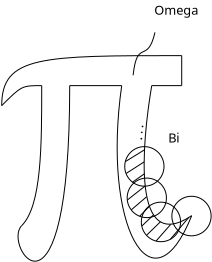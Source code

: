 <?xml version="1.0" encoding="UTF-8"?>
<dia:diagram xmlns:dia="http://www.lysator.liu.se/~alla/dia/">
  <dia:layer name="Bakgrund" visible="true" connectable="true" active="true">
    <dia:object type="Standard - BezierLine" version="0" id="O0">
      <dia:attribute name="obj_pos">
        <dia:point val="2.984,-9.272"/>
      </dia:attribute>
      <dia:attribute name="obj_bb">
        <dia:rectangle val="2.959,-11.797;12.009,-9.247"/>
      </dia:attribute>
      <dia:attribute name="bez_points">
        <dia:point val="2.984,-9.272"/>
        <dia:point val="2.984,-11.772"/>
        <dia:point val="4.984,-11.772"/>
        <dia:point val="11.984,-11.772"/>
      </dia:attribute>
      <dia:attribute name="corner_types">
        <dia:enum val="0"/>
        <dia:enum val="0"/>
      </dia:attribute>
      <dia:attribute name="line_width">
        <dia:real val="0.05"/>
      </dia:attribute>
    </dia:object>
    <dia:object type="Standard - BezierLine" version="0" id="O1">
      <dia:attribute name="obj_pos">
        <dia:point val="2.984,-9.272"/>
      </dia:attribute>
      <dia:attribute name="obj_bb">
        <dia:rectangle val="2.948,-10.297;5.009,-9.237"/>
      </dia:attribute>
      <dia:attribute name="bez_points">
        <dia:point val="2.984,-9.272"/>
        <dia:point val="3.984,-10.272"/>
        <dia:point val="3.988,-10.272"/>
        <dia:point val="4.984,-10.272"/>
      </dia:attribute>
      <dia:attribute name="corner_types">
        <dia:enum val="0"/>
        <dia:enum val="0"/>
      </dia:attribute>
      <dia:attribute name="line_width">
        <dia:real val="0.05"/>
      </dia:attribute>
    </dia:object>
    <dia:object type="Standard - BezierLine" version="0" id="O2">
      <dia:attribute name="obj_pos">
        <dia:point val="4.984,-10.272"/>
      </dia:attribute>
      <dia:attribute name="obj_bb">
        <dia:rectangle val="3.948,-10.297;5.009,-3.237"/>
      </dia:attribute>
      <dia:attribute name="bez_points">
        <dia:point val="4.984,-10.272"/>
        <dia:point val="4.984,-7.272"/>
        <dia:point val="4.984,-4.272"/>
        <dia:point val="3.984,-3.272"/>
      </dia:attribute>
      <dia:attribute name="corner_types">
        <dia:enum val="0"/>
        <dia:enum val="0"/>
      </dia:attribute>
      <dia:attribute name="line_width">
        <dia:real val="0.05"/>
      </dia:attribute>
    </dia:object>
    <dia:object type="Standard - BezierLine" version="0" id="O3">
      <dia:attribute name="obj_pos">
        <dia:point val="3.984,-3.272"/>
      </dia:attribute>
      <dia:attribute name="obj_bb">
        <dia:rectangle val="3.775,-10.297;6.409,-1.469"/>
      </dia:attribute>
      <dia:attribute name="bez_points">
        <dia:point val="3.984,-3.272"/>
        <dia:point val="2.984,-2.272"/>
        <dia:point val="6.384,2.728"/>
        <dia:point val="6.384,-10.272"/>
      </dia:attribute>
      <dia:attribute name="corner_types">
        <dia:enum val="0"/>
        <dia:enum val="0"/>
      </dia:attribute>
      <dia:attribute name="line_width">
        <dia:real val="0.05"/>
      </dia:attribute>
    </dia:object>
    <dia:object type="Standard - Line" version="0" id="O4">
      <dia:attribute name="obj_pos">
        <dia:point val="6.384,-10.272"/>
      </dia:attribute>
      <dia:attribute name="obj_bb">
        <dia:rectangle val="6.359,-10.297;9.009,-10.247"/>
      </dia:attribute>
      <dia:attribute name="conn_endpoints">
        <dia:point val="6.384,-10.272"/>
        <dia:point val="8.984,-10.272"/>
      </dia:attribute>
      <dia:attribute name="numcp">
        <dia:int val="1"/>
      </dia:attribute>
      <dia:attribute name="line_width">
        <dia:real val="0.05"/>
      </dia:attribute>
    </dia:object>
    <dia:object type="Standard - BezierLine" version="0" id="O5">
      <dia:attribute name="obj_pos">
        <dia:point val="8.984,-10.272"/>
      </dia:attribute>
      <dia:attribute name="obj_bb">
        <dia:rectangle val="8.731,-10.3;12.516,-1.621"/>
      </dia:attribute>
      <dia:attribute name="bez_points">
        <dia:point val="8.984,-10.272"/>
        <dia:point val="7.984,-3.272"/>
        <dia:point val="10.484,1.23"/>
        <dia:point val="12.484,-3.77"/>
      </dia:attribute>
      <dia:attribute name="corner_types">
        <dia:enum val="0"/>
        <dia:enum val="0"/>
      </dia:attribute>
      <dia:attribute name="line_width">
        <dia:real val="0.05"/>
      </dia:attribute>
    </dia:object>
    <dia:object type="Standard - BezierLine" version="0" id="O6">
      <dia:attribute name="obj_pos">
        <dia:point val="10.484,-10.272"/>
      </dia:attribute>
      <dia:attribute name="obj_bb">
        <dia:rectangle val="10.081,-10.301;12.519,-3.317"/>
      </dia:attribute>
      <dia:attribute name="bez_points">
        <dia:point val="10.484,-10.272"/>
        <dia:point val="9.984,-7.272"/>
        <dia:point val="9.484,-1.77"/>
        <dia:point val="12.484,-3.77"/>
      </dia:attribute>
      <dia:attribute name="corner_types">
        <dia:enum val="0"/>
        <dia:enum val="0"/>
      </dia:attribute>
      <dia:attribute name="line_width">
        <dia:real val="0.05"/>
      </dia:attribute>
    </dia:object>
    <dia:object type="Standard - Line" version="0" id="O7">
      <dia:attribute name="obj_pos">
        <dia:point val="10.484,-10.272"/>
      </dia:attribute>
      <dia:attribute name="obj_bb">
        <dia:rectangle val="10.459,-10.297;12.009,-10.247"/>
      </dia:attribute>
      <dia:attribute name="conn_endpoints">
        <dia:point val="10.484,-10.272"/>
        <dia:point val="11.984,-10.272"/>
      </dia:attribute>
      <dia:attribute name="numcp">
        <dia:int val="1"/>
      </dia:attribute>
      <dia:attribute name="line_width">
        <dia:real val="0.05"/>
      </dia:attribute>
    </dia:object>
    <dia:object type="Standard - Line" version="0" id="O8">
      <dia:attribute name="obj_pos">
        <dia:point val="11.984,-10.272"/>
      </dia:attribute>
      <dia:attribute name="obj_bb">
        <dia:rectangle val="11.959,-11.797;12.009,-10.247"/>
      </dia:attribute>
      <dia:attribute name="conn_endpoints">
        <dia:point val="11.984,-10.272"/>
        <dia:point val="11.984,-11.772"/>
      </dia:attribute>
      <dia:attribute name="numcp">
        <dia:int val="1"/>
      </dia:attribute>
      <dia:attribute name="line_width">
        <dia:real val="0.05"/>
      </dia:attribute>
    </dia:object>
    <dia:object type="Standard - BezierLine" version="0" id="O9">
      <dia:attribute name="obj_pos">
        <dia:point val="9.554,-10.79"/>
      </dia:attribute>
      <dia:attribute name="obj_bb">
        <dia:rectangle val="9.526,-12.965;10.677,-10.763"/>
      </dia:attribute>
      <dia:attribute name="bez_points">
        <dia:point val="9.554,-10.79"/>
        <dia:point val="9.764,-12.682"/>
        <dia:point val="10.269,-11.295"/>
        <dia:point val="10.647,-12.935"/>
      </dia:attribute>
      <dia:attribute name="corner_types">
        <dia:enum val="0"/>
        <dia:enum val="0"/>
      </dia:attribute>
      <dia:attribute name="line_width">
        <dia:real val="0.05"/>
      </dia:attribute>
    </dia:object>
    <dia:object type="Standard - Text" version="1" id="O10">
      <dia:attribute name="obj_pos">
        <dia:point val="10.605,-13.818"/>
      </dia:attribute>
      <dia:attribute name="obj_bb">
        <dia:rectangle val="10.605,-14.412;12.92,-13.667"/>
      </dia:attribute>
      <dia:attribute name="text">
        <dia:composite type="text">
          <dia:attribute name="string">
            <dia:string>#Omega#</dia:string>
          </dia:attribute>
          <dia:attribute name="font">
            <dia:font family="sans" style="0" name="Helvetica"/>
          </dia:attribute>
          <dia:attribute name="height">
            <dia:real val="0.8"/>
          </dia:attribute>
          <dia:attribute name="pos">
            <dia:point val="10.605,-13.818"/>
          </dia:attribute>
          <dia:attribute name="color">
            <dia:color val="#000000ff"/>
          </dia:attribute>
          <dia:attribute name="alignment">
            <dia:enum val="0"/>
          </dia:attribute>
        </dia:composite>
      </dia:attribute>
      <dia:attribute name="valign">
        <dia:enum val="3"/>
      </dia:attribute>
    </dia:object>
    <dia:object type="Standard - Ellipse" version="0" id="O11">
      <dia:attribute name="obj_pos">
        <dia:point val="11.492,-4.739"/>
      </dia:attribute>
      <dia:attribute name="obj_bb">
        <dia:rectangle val="11.467,-4.764;13.48,-2.737"/>
      </dia:attribute>
      <dia:attribute name="elem_corner">
        <dia:point val="11.492,-4.739"/>
      </dia:attribute>
      <dia:attribute name="elem_width">
        <dia:real val="1.963"/>
      </dia:attribute>
      <dia:attribute name="elem_height">
        <dia:real val="1.977"/>
      </dia:attribute>
      <dia:attribute name="border_width">
        <dia:real val="0.05"/>
      </dia:attribute>
      <dia:attribute name="show_background">
        <dia:boolean val="false"/>
      </dia:attribute>
    </dia:object>
    <dia:object type="Standard - Ellipse" version="0" id="O12">
      <dia:attribute name="obj_pos">
        <dia:point val="9.965,-4.445"/>
      </dia:attribute>
      <dia:attribute name="obj_bb">
        <dia:rectangle val="9.94,-4.47;11.952,-2.444"/>
      </dia:attribute>
      <dia:attribute name="elem_corner">
        <dia:point val="9.965,-4.445"/>
      </dia:attribute>
      <dia:attribute name="elem_width">
        <dia:real val="1.963"/>
      </dia:attribute>
      <dia:attribute name="elem_height">
        <dia:real val="1.977"/>
      </dia:attribute>
      <dia:attribute name="border_width">
        <dia:real val="0.05"/>
      </dia:attribute>
      <dia:attribute name="show_background">
        <dia:boolean val="false"/>
      </dia:attribute>
    </dia:object>
    <dia:object type="Standard - Ellipse" version="0" id="O13">
      <dia:attribute name="obj_pos">
        <dia:point val="9.257,-5.649"/>
      </dia:attribute>
      <dia:attribute name="obj_bb">
        <dia:rectangle val="9.232,-5.674;11.245,-3.647"/>
      </dia:attribute>
      <dia:attribute name="elem_corner">
        <dia:point val="9.257,-5.649"/>
      </dia:attribute>
      <dia:attribute name="elem_width">
        <dia:real val="1.963"/>
      </dia:attribute>
      <dia:attribute name="elem_height">
        <dia:real val="1.977"/>
      </dia:attribute>
      <dia:attribute name="border_width">
        <dia:real val="0.05"/>
      </dia:attribute>
      <dia:attribute name="show_background">
        <dia:boolean val="false"/>
      </dia:attribute>
    </dia:object>
    <dia:object type="Standard - Ellipse" version="0" id="O14">
      <dia:attribute name="obj_pos">
        <dia:point val="9.136,-7.221"/>
      </dia:attribute>
      <dia:attribute name="obj_bb">
        <dia:rectangle val="9.111,-7.246;11.124,-5.219"/>
      </dia:attribute>
      <dia:attribute name="elem_corner">
        <dia:point val="9.136,-7.221"/>
      </dia:attribute>
      <dia:attribute name="elem_width">
        <dia:real val="1.963"/>
      </dia:attribute>
      <dia:attribute name="elem_height">
        <dia:real val="1.977"/>
      </dia:attribute>
      <dia:attribute name="border_width">
        <dia:real val="0.05"/>
      </dia:attribute>
      <dia:attribute name="show_background">
        <dia:boolean val="false"/>
      </dia:attribute>
    </dia:object>
    <dia:object type="Standard - Line" version="0" id="O15">
      <dia:attribute name="obj_pos">
        <dia:point val="10.108,-6.46"/>
      </dia:attribute>
      <dia:attribute name="obj_bb">
        <dia:rectangle val="9.177,-6.494;10.142,-5.85"/>
      </dia:attribute>
      <dia:attribute name="conn_endpoints">
        <dia:point val="10.108,-6.46"/>
        <dia:point val="9.211,-5.885"/>
      </dia:attribute>
      <dia:attribute name="numcp">
        <dia:int val="1"/>
      </dia:attribute>
      <dia:attribute name="line_width">
        <dia:real val="0.05"/>
      </dia:attribute>
    </dia:object>
    <dia:object type="Standard - Line" version="0" id="O16">
      <dia:attribute name="obj_pos">
        <dia:point val="10.114,-5.861"/>
      </dia:attribute>
      <dia:attribute name="obj_bb">
        <dia:rectangle val="9.488,-5.895;10.148,-5.41"/>
      </dia:attribute>
      <dia:attribute name="conn_endpoints">
        <dia:point val="10.114,-5.861"/>
        <dia:point val="9.523,-5.445"/>
      </dia:attribute>
      <dia:attribute name="numcp">
        <dia:int val="1"/>
      </dia:attribute>
      <dia:attribute name="line_width">
        <dia:real val="0.05"/>
      </dia:attribute>
    </dia:object>
    <dia:object type="Standard - Line" version="0" id="O17">
      <dia:attribute name="obj_pos">
        <dia:point val="10.12,-7.062"/>
      </dia:attribute>
      <dia:attribute name="obj_bb">
        <dia:rectangle val="9.147,-7.096;10.155,-6.448"/>
      </dia:attribute>
      <dia:attribute name="conn_endpoints">
        <dia:point val="10.12,-7.062"/>
        <dia:point val="9.181,-6.482"/>
      </dia:attribute>
      <dia:attribute name="numcp">
        <dia:int val="1"/>
      </dia:attribute>
      <dia:attribute name="line_width">
        <dia:real val="0.05"/>
      </dia:attribute>
    </dia:object>
    <dia:object type="Standard - Line" version="0" id="O18">
      <dia:attribute name="obj_pos">
        <dia:point val="10.156,-5.255"/>
      </dia:attribute>
      <dia:attribute name="obj_bb">
        <dia:rectangle val="9.24,-5.29;10.191,-4.525"/>
      </dia:attribute>
      <dia:attribute name="conn_endpoints">
        <dia:point val="10.156,-5.255"/>
        <dia:point val="9.275,-4.56"/>
      </dia:attribute>
      <dia:attribute name="numcp">
        <dia:int val="1"/>
      </dia:attribute>
      <dia:attribute name="line_width">
        <dia:real val="0.05"/>
      </dia:attribute>
    </dia:object>
    <dia:object type="Standard - Line" version="0" id="O19">
      <dia:attribute name="obj_pos">
        <dia:point val="10.23,-4.716"/>
      </dia:attribute>
      <dia:attribute name="obj_bb">
        <dia:rectangle val="9.43,-4.751;10.266,-4.028"/>
      </dia:attribute>
      <dia:attribute name="conn_endpoints">
        <dia:point val="10.23,-4.716"/>
        <dia:point val="9.465,-4.063"/>
      </dia:attribute>
      <dia:attribute name="numcp">
        <dia:int val="1"/>
      </dia:attribute>
      <dia:attribute name="line_width">
        <dia:real val="0.05"/>
      </dia:attribute>
    </dia:object>
    <dia:object type="Standard - Line" version="0" id="O20">
      <dia:attribute name="obj_pos">
        <dia:point val="10.368,-4.241"/>
      </dia:attribute>
      <dia:attribute name="obj_bb">
        <dia:rectangle val="9.848,-4.277;10.403,-3.705"/>
      </dia:attribute>
      <dia:attribute name="conn_endpoints">
        <dia:point val="10.368,-4.241"/>
        <dia:point val="9.884,-3.741"/>
      </dia:attribute>
      <dia:attribute name="numcp">
        <dia:int val="1"/>
      </dia:attribute>
      <dia:attribute name="line_width">
        <dia:real val="0.05"/>
      </dia:attribute>
    </dia:object>
    <dia:object type="Standard - Line" version="0" id="O21">
      <dia:attribute name="obj_pos">
        <dia:point val="10.564,-3.8"/>
      </dia:attribute>
      <dia:attribute name="obj_bb">
        <dia:rectangle val="9.964,-3.836;10.599,-3.222"/>
      </dia:attribute>
      <dia:attribute name="conn_endpoints">
        <dia:point val="10.564,-3.8"/>
        <dia:point val="9.999,-3.258"/>
      </dia:attribute>
      <dia:attribute name="numcp">
        <dia:int val="1"/>
      </dia:attribute>
      <dia:attribute name="line_width">
        <dia:real val="0.05"/>
      </dia:attribute>
    </dia:object>
    <dia:object type="Standard - Line" version="0" id="O22">
      <dia:attribute name="obj_pos">
        <dia:point val="10.924,-3.468"/>
      </dia:attribute>
      <dia:attribute name="obj_bb">
        <dia:rectangle val="10.201,-3.503;10.96,-2.765"/>
      </dia:attribute>
      <dia:attribute name="conn_endpoints">
        <dia:point val="10.924,-3.468"/>
        <dia:point val="10.237,-2.801"/>
      </dia:attribute>
      <dia:attribute name="numcp">
        <dia:int val="1"/>
      </dia:attribute>
      <dia:attribute name="line_width">
        <dia:real val="0.05"/>
      </dia:attribute>
    </dia:object>
    <dia:object type="Standard - Line" version="0" id="O23">
      <dia:attribute name="obj_pos">
        <dia:point val="11.434,-3.334"/>
      </dia:attribute>
      <dia:attribute name="obj_bb">
        <dia:rectangle val="10.666,-3.369;11.469,-2.466"/>
      </dia:attribute>
      <dia:attribute name="conn_endpoints">
        <dia:point val="11.434,-3.334"/>
        <dia:point val="10.701,-2.501"/>
      </dia:attribute>
      <dia:attribute name="numcp">
        <dia:int val="1"/>
      </dia:attribute>
      <dia:attribute name="line_width">
        <dia:real val="0.05"/>
      </dia:attribute>
    </dia:object>
    <dia:object type="Standard - Line" version="0" id="O24">
      <dia:attribute name="obj_pos">
        <dia:point val="12.337,-3.683"/>
      </dia:attribute>
      <dia:attribute name="obj_bb">
        <dia:rectangle val="11.38,-3.718;12.373,-2.552"/>
      </dia:attribute>
      <dia:attribute name="conn_endpoints">
        <dia:point val="12.337,-3.683"/>
        <dia:point val="11.415,-2.587"/>
      </dia:attribute>
      <dia:attribute name="numcp">
        <dia:int val="1"/>
      </dia:attribute>
      <dia:attribute name="line_width">
        <dia:real val="0.05"/>
      </dia:attribute>
    </dia:object>
    <dia:object type="Standard - Text" version="1" id="O25">
      <dia:attribute name="obj_pos">
        <dia:point val="11.315,-7.433"/>
      </dia:attribute>
      <dia:attribute name="obj_bb">
        <dia:rectangle val="11.315,-8.027;11.932,-7.282"/>
      </dia:attribute>
      <dia:attribute name="text">
        <dia:composite type="text">
          <dia:attribute name="string">
            <dia:string>#Bi#</dia:string>
          </dia:attribute>
          <dia:attribute name="font">
            <dia:font family="sans" style="0" name="Helvetica"/>
          </dia:attribute>
          <dia:attribute name="height">
            <dia:real val="0.8"/>
          </dia:attribute>
          <dia:attribute name="pos">
            <dia:point val="11.315,-7.433"/>
          </dia:attribute>
          <dia:attribute name="color">
            <dia:color val="#000000ff"/>
          </dia:attribute>
          <dia:attribute name="alignment">
            <dia:enum val="0"/>
          </dia:attribute>
        </dia:composite>
      </dia:attribute>
      <dia:attribute name="valign">
        <dia:enum val="3"/>
      </dia:attribute>
    </dia:object>
    <dia:object type="Standard - Ellipse" version="0" id="O26">
      <dia:attribute name="obj_pos">
        <dia:point val="9.944,-7.639"/>
      </dia:attribute>
      <dia:attribute name="obj_bb">
        <dia:rectangle val="9.919,-7.664;10.012,-7.572"/>
      </dia:attribute>
      <dia:attribute name="elem_corner">
        <dia:point val="9.944,-7.639"/>
      </dia:attribute>
      <dia:attribute name="elem_width">
        <dia:real val="0.043"/>
      </dia:attribute>
      <dia:attribute name="elem_height">
        <dia:real val="0.041"/>
      </dia:attribute>
      <dia:attribute name="border_width">
        <dia:real val="0.05"/>
      </dia:attribute>
    </dia:object>
    <dia:object type="Standard - Ellipse" version="0" id="O27">
      <dia:attribute name="obj_pos">
        <dia:point val="9.967,-7.947"/>
      </dia:attribute>
      <dia:attribute name="obj_bb">
        <dia:rectangle val="9.942,-7.972;10.035,-7.894"/>
      </dia:attribute>
      <dia:attribute name="elem_corner">
        <dia:point val="9.967,-7.947"/>
      </dia:attribute>
      <dia:attribute name="elem_width">
        <dia:real val="0.043"/>
      </dia:attribute>
      <dia:attribute name="elem_height">
        <dia:real val="0.029"/>
      </dia:attribute>
      <dia:attribute name="border_width">
        <dia:real val="0.05"/>
      </dia:attribute>
    </dia:object>
    <dia:object type="Standard - Ellipse" version="0" id="O28">
      <dia:attribute name="obj_pos">
        <dia:point val="10.004,-8.247"/>
      </dia:attribute>
      <dia:attribute name="obj_bb">
        <dia:rectangle val="9.979,-8.272;10.072,-8.187"/>
      </dia:attribute>
      <dia:attribute name="elem_corner">
        <dia:point val="10.004,-8.247"/>
      </dia:attribute>
      <dia:attribute name="elem_width">
        <dia:real val="0.043"/>
      </dia:attribute>
      <dia:attribute name="elem_height">
        <dia:real val="0.036"/>
      </dia:attribute>
      <dia:attribute name="border_width">
        <dia:real val="0.05"/>
      </dia:attribute>
    </dia:object>
  </dia:layer>
</dia:diagram>
